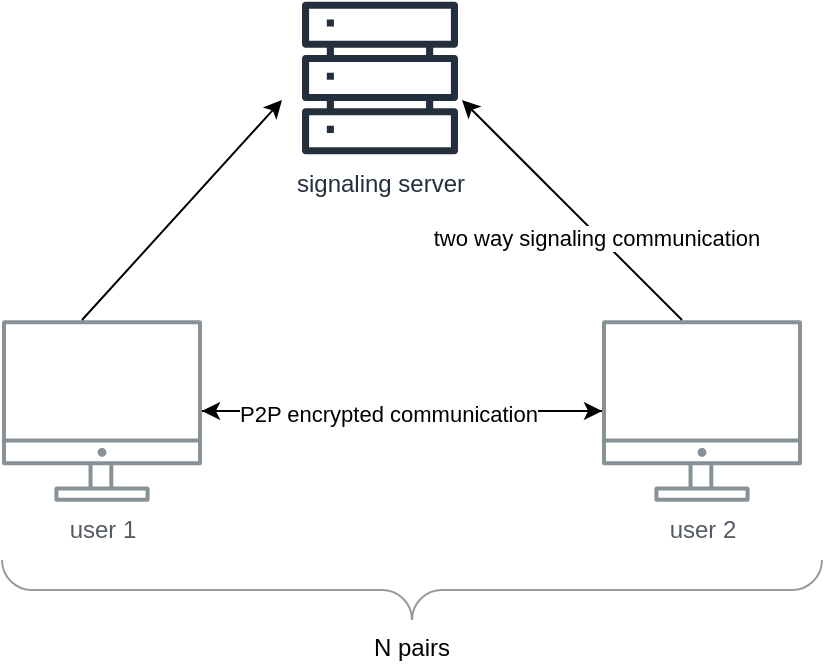 <mxfile version="27.0.9">
  <diagram name="Page-1" id="gxoOmIByG6hJhjXDHSaP">
    <mxGraphModel dx="1373" dy="809" grid="1" gridSize="10" guides="1" tooltips="1" connect="1" arrows="1" fold="1" page="1" pageScale="1" pageWidth="850" pageHeight="1100" math="0" shadow="0">
      <root>
        <mxCell id="0" />
        <mxCell id="1" parent="0" />
        <mxCell id="DGoIrEEyk49PkrdtHGdD-3" style="edgeStyle=orthogonalEdgeStyle;rounded=0;orthogonalLoop=1;jettySize=auto;html=1;" edge="1" parent="1" source="DGoIrEEyk49PkrdtHGdD-1" target="DGoIrEEyk49PkrdtHGdD-2">
          <mxGeometry relative="1" as="geometry" />
        </mxCell>
        <mxCell id="DGoIrEEyk49PkrdtHGdD-1" value="user 1" style="sketch=0;outlineConnect=0;gradientColor=none;fontColor=#545B64;strokeColor=none;fillColor=#879196;dashed=0;verticalLabelPosition=bottom;verticalAlign=top;align=center;html=1;fontSize=12;fontStyle=0;aspect=fixed;shape=mxgraph.aws4.illustration_desktop;pointerEvents=1" vertex="1" parent="1">
          <mxGeometry x="180" y="370" width="100" height="91" as="geometry" />
        </mxCell>
        <mxCell id="DGoIrEEyk49PkrdtHGdD-4" style="edgeStyle=orthogonalEdgeStyle;rounded=0;orthogonalLoop=1;jettySize=auto;html=1;" edge="1" parent="1" source="DGoIrEEyk49PkrdtHGdD-2" target="DGoIrEEyk49PkrdtHGdD-1">
          <mxGeometry relative="1" as="geometry" />
        </mxCell>
        <mxCell id="DGoIrEEyk49PkrdtHGdD-5" value="&lt;div&gt;P2P encrypted communication&lt;/div&gt;" style="edgeLabel;html=1;align=center;verticalAlign=middle;resizable=0;points=[];" vertex="1" connectable="0" parent="DGoIrEEyk49PkrdtHGdD-4">
          <mxGeometry x="0.077" y="1" relative="1" as="geometry">
            <mxPoint as="offset" />
          </mxGeometry>
        </mxCell>
        <mxCell id="DGoIrEEyk49PkrdtHGdD-2" value="user 2" style="sketch=0;outlineConnect=0;gradientColor=none;fontColor=#545B64;strokeColor=none;fillColor=#879196;dashed=0;verticalLabelPosition=bottom;verticalAlign=top;align=center;html=1;fontSize=12;fontStyle=0;aspect=fixed;shape=mxgraph.aws4.illustration_desktop;pointerEvents=1" vertex="1" parent="1">
          <mxGeometry x="480" y="370" width="100" height="91" as="geometry" />
        </mxCell>
        <mxCell id="DGoIrEEyk49PkrdtHGdD-6" value="N pairs" style="verticalLabelPosition=bottom;shadow=0;dashed=0;align=center;html=1;verticalAlign=top;strokeWidth=1;shape=mxgraph.mockup.markup.curlyBrace;whiteSpace=wrap;strokeColor=#999999;direction=west;" vertex="1" parent="1">
          <mxGeometry x="180" y="490" width="410" height="30" as="geometry" />
        </mxCell>
        <mxCell id="DGoIrEEyk49PkrdtHGdD-7" value="signaling server" style="sketch=0;outlineConnect=0;fontColor=#232F3E;gradientColor=none;fillColor=#232F3D;strokeColor=none;dashed=0;verticalLabelPosition=bottom;verticalAlign=top;align=center;html=1;fontSize=12;fontStyle=0;aspect=fixed;pointerEvents=1;shape=mxgraph.aws4.servers;" vertex="1" parent="1">
          <mxGeometry x="330" y="210" width="78" height="78" as="geometry" />
        </mxCell>
        <mxCell id="DGoIrEEyk49PkrdtHGdD-10" value="" style="endArrow=classic;html=1;rounded=0;" edge="1" parent="1">
          <mxGeometry width="50" height="50" relative="1" as="geometry">
            <mxPoint x="220" y="370" as="sourcePoint" />
            <mxPoint x="320" y="260" as="targetPoint" />
          </mxGeometry>
        </mxCell>
        <mxCell id="DGoIrEEyk49PkrdtHGdD-12" value="" style="endArrow=classic;html=1;rounded=0;" edge="1" parent="1">
          <mxGeometry width="50" height="50" relative="1" as="geometry">
            <mxPoint x="520" y="370" as="sourcePoint" />
            <mxPoint x="410" y="260" as="targetPoint" />
          </mxGeometry>
        </mxCell>
        <mxCell id="DGoIrEEyk49PkrdtHGdD-15" value="two way signaling communication" style="edgeLabel;html=1;align=center;verticalAlign=middle;resizable=0;points=[];" vertex="1" connectable="0" parent="DGoIrEEyk49PkrdtHGdD-12">
          <mxGeometry x="-0.227" y="1" relative="1" as="geometry">
            <mxPoint as="offset" />
          </mxGeometry>
        </mxCell>
      </root>
    </mxGraphModel>
  </diagram>
</mxfile>
